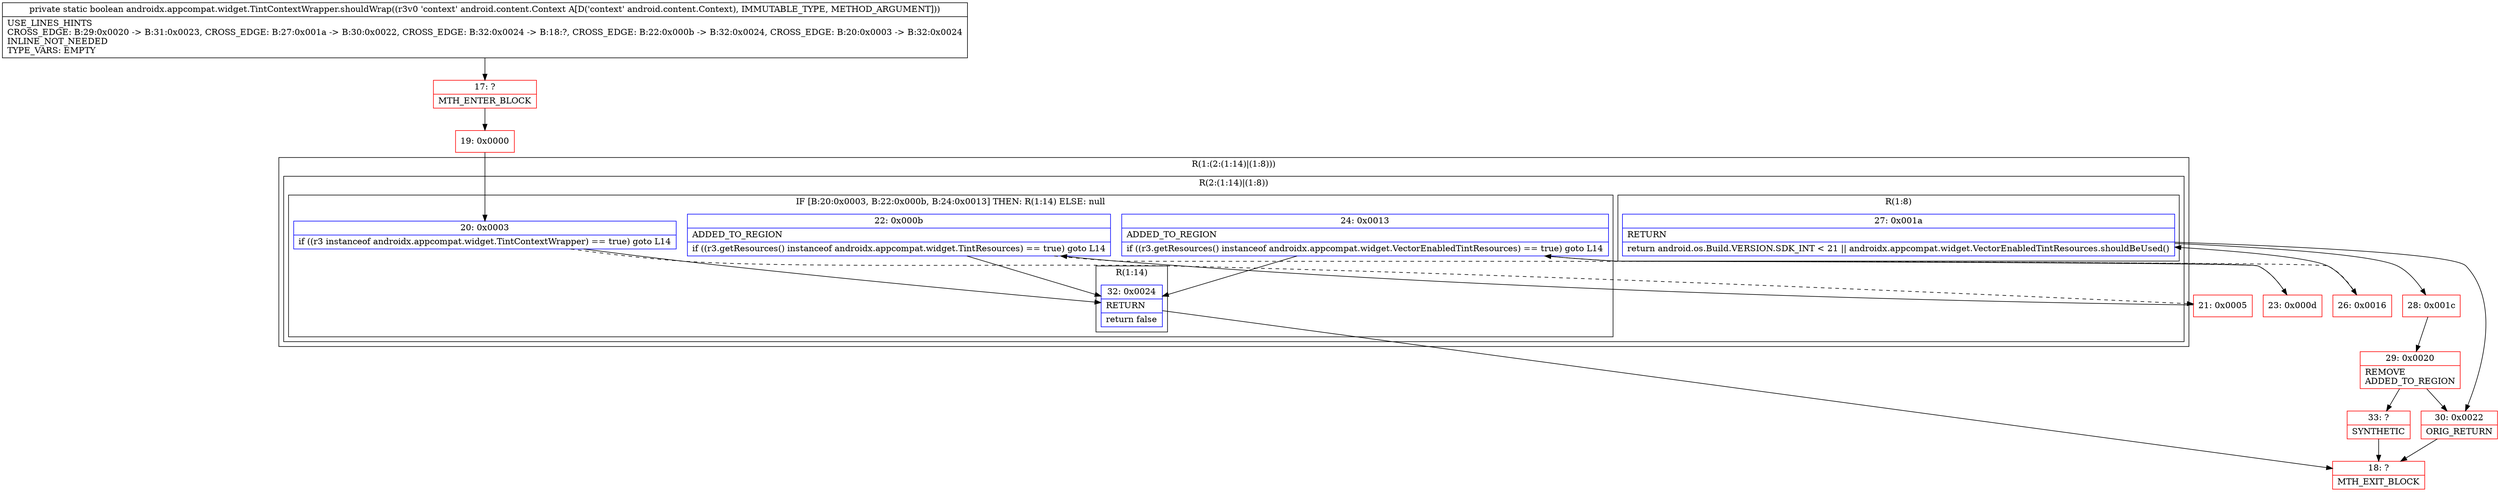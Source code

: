 digraph "CFG forandroidx.appcompat.widget.TintContextWrapper.shouldWrap(Landroid\/content\/Context;)Z" {
subgraph cluster_Region_1014217300 {
label = "R(1:(2:(1:14)|(1:8)))";
node [shape=record,color=blue];
subgraph cluster_Region_1512698719 {
label = "R(2:(1:14)|(1:8))";
node [shape=record,color=blue];
subgraph cluster_IfRegion_1984630687 {
label = "IF [B:20:0x0003, B:22:0x000b, B:24:0x0013] THEN: R(1:14) ELSE: null";
node [shape=record,color=blue];
Node_20 [shape=record,label="{20\:\ 0x0003|if ((r3 instanceof androidx.appcompat.widget.TintContextWrapper) == true) goto L14\l}"];
Node_22 [shape=record,label="{22\:\ 0x000b|ADDED_TO_REGION\l|if ((r3.getResources() instanceof androidx.appcompat.widget.TintResources) == true) goto L14\l}"];
Node_24 [shape=record,label="{24\:\ 0x0013|ADDED_TO_REGION\l|if ((r3.getResources() instanceof androidx.appcompat.widget.VectorEnabledTintResources) == true) goto L14\l}"];
subgraph cluster_Region_616408190 {
label = "R(1:14)";
node [shape=record,color=blue];
Node_32 [shape=record,label="{32\:\ 0x0024|RETURN\l|return false\l}"];
}
}
subgraph cluster_Region_87886759 {
label = "R(1:8)";
node [shape=record,color=blue];
Node_27 [shape=record,label="{27\:\ 0x001a|RETURN\l|return android.os.Build.VERSION.SDK_INT \< 21 \|\| androidx.appcompat.widget.VectorEnabledTintResources.shouldBeUsed()\l}"];
}
}
}
Node_17 [shape=record,color=red,label="{17\:\ ?|MTH_ENTER_BLOCK\l}"];
Node_19 [shape=record,color=red,label="{19\:\ 0x0000}"];
Node_21 [shape=record,color=red,label="{21\:\ 0x0005}"];
Node_23 [shape=record,color=red,label="{23\:\ 0x000d}"];
Node_26 [shape=record,color=red,label="{26\:\ 0x0016}"];
Node_28 [shape=record,color=red,label="{28\:\ 0x001c}"];
Node_29 [shape=record,color=red,label="{29\:\ 0x0020|REMOVE\lADDED_TO_REGION\l}"];
Node_33 [shape=record,color=red,label="{33\:\ ?|SYNTHETIC\l}"];
Node_18 [shape=record,color=red,label="{18\:\ ?|MTH_EXIT_BLOCK\l}"];
Node_30 [shape=record,color=red,label="{30\:\ 0x0022|ORIG_RETURN\l}"];
MethodNode[shape=record,label="{private static boolean androidx.appcompat.widget.TintContextWrapper.shouldWrap((r3v0 'context' android.content.Context A[D('context' android.content.Context), IMMUTABLE_TYPE, METHOD_ARGUMENT]))  | USE_LINES_HINTS\lCROSS_EDGE: B:29:0x0020 \-\> B:31:0x0023, CROSS_EDGE: B:27:0x001a \-\> B:30:0x0022, CROSS_EDGE: B:32:0x0024 \-\> B:18:?, CROSS_EDGE: B:22:0x000b \-\> B:32:0x0024, CROSS_EDGE: B:20:0x0003 \-\> B:32:0x0024\lINLINE_NOT_NEEDED\lTYPE_VARS: EMPTY\l}"];
MethodNode -> Node_17;Node_20 -> Node_21[style=dashed];
Node_20 -> Node_32;
Node_22 -> Node_23[style=dashed];
Node_22 -> Node_32;
Node_24 -> Node_26[style=dashed];
Node_24 -> Node_32;
Node_32 -> Node_18;
Node_27 -> Node_28;
Node_27 -> Node_30;
Node_17 -> Node_19;
Node_19 -> Node_20;
Node_21 -> Node_22;
Node_23 -> Node_24;
Node_26 -> Node_27;
Node_28 -> Node_29;
Node_29 -> Node_30;
Node_29 -> Node_33;
Node_33 -> Node_18;
Node_30 -> Node_18;
}

